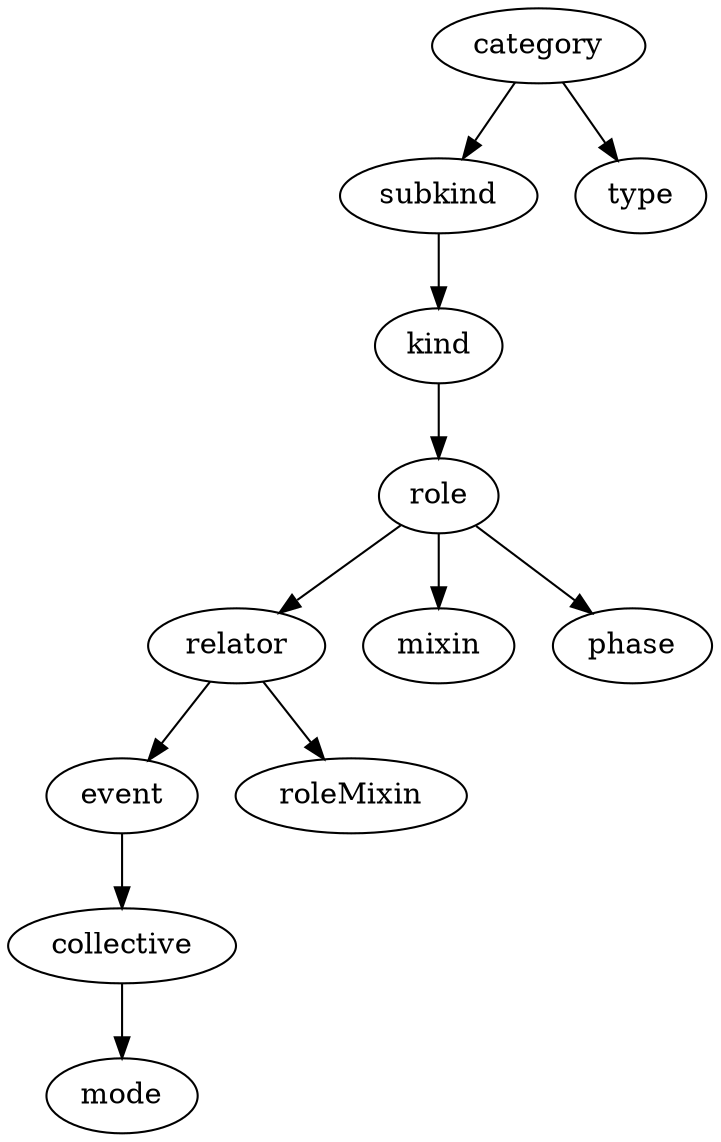 strict digraph {
category;
subkind;
type;
kind;
role;
relator;
mixin;
phase;
event;
roleMixin;
collective;
mode;
category -> subkind;
category -> type;
subkind -> kind;
kind -> role;
role -> relator;
role -> mixin;
role -> phase;
relator -> event;
relator -> roleMixin;
event -> collective;
collective -> mode;
}
